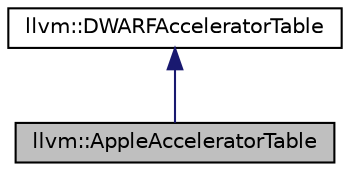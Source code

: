 digraph "llvm::AppleAcceleratorTable"
{
 // LATEX_PDF_SIZE
  bgcolor="transparent";
  edge [fontname="Helvetica",fontsize="10",labelfontname="Helvetica",labelfontsize="10"];
  node [fontname="Helvetica",fontsize="10",shape="box"];
  Node1 [label="llvm::AppleAcceleratorTable",height=0.2,width=0.4,color="black", fillcolor="grey75", style="filled", fontcolor="black",tooltip="This implements the Apple accelerator table format, a precursor of the DWARF 5 accelerator table form..."];
  Node2 -> Node1 [dir="back",color="midnightblue",fontsize="10",style="solid",fontname="Helvetica"];
  Node2 [label="llvm::DWARFAcceleratorTable",height=0.2,width=0.4,color="black",URL="$classllvm_1_1DWARFAcceleratorTable.html",tooltip="The accelerator tables are designed to allow efficient random access (using a symbol name as a key) i..."];
}
